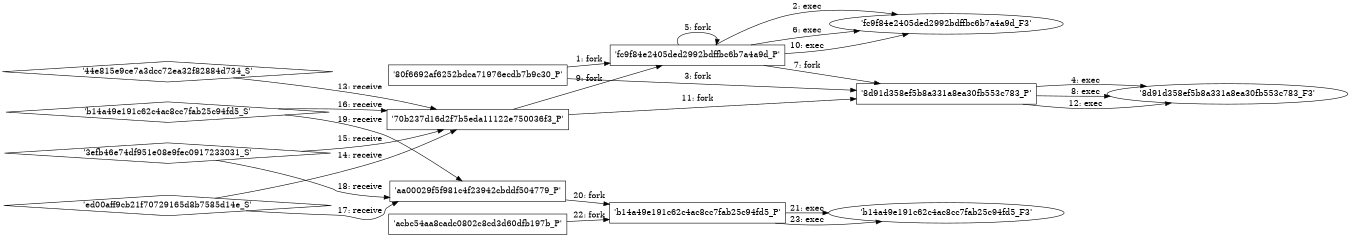 digraph "D:\Learning\Paper\apt\基于CTI的攻击预警\Dataset\攻击图\ASGfromALLCTI\Applied Yara training - Q&A.dot" {
rankdir="LR"
size="9"
fixedsize="false"
splines="true"
nodesep=0.3
ranksep=0
fontsize=10
overlap="scalexy"
engine= "neato"
	"'80f6692af6252bdca71976ecdb7b9c30_P'" [node_type=Process shape=box]
	"'fc9f84e2405ded2992bdffbc6b7a4a9d_P'" [node_type=Process shape=box]
	"'80f6692af6252bdca71976ecdb7b9c30_P'" -> "'fc9f84e2405ded2992bdffbc6b7a4a9d_P'" [label="1: fork"]
	"'fc9f84e2405ded2992bdffbc6b7a4a9d_P'" [node_type=Process shape=box]
	"'fc9f84e2405ded2992bdffbc6b7a4a9d_F3'" [node_type=File shape=ellipse]
	"'fc9f84e2405ded2992bdffbc6b7a4a9d_P'" -> "'fc9f84e2405ded2992bdffbc6b7a4a9d_F3'" [label="2: exec"]
	"'80f6692af6252bdca71976ecdb7b9c30_P'" [node_type=Process shape=box]
	"'8d91d358ef5b8a331a8ea30fb553c783_P'" [node_type=Process shape=box]
	"'80f6692af6252bdca71976ecdb7b9c30_P'" -> "'8d91d358ef5b8a331a8ea30fb553c783_P'" [label="3: fork"]
	"'8d91d358ef5b8a331a8ea30fb553c783_P'" [node_type=Process shape=box]
	"'8d91d358ef5b8a331a8ea30fb553c783_F3'" [node_type=File shape=ellipse]
	"'8d91d358ef5b8a331a8ea30fb553c783_P'" -> "'8d91d358ef5b8a331a8ea30fb553c783_F3'" [label="4: exec"]
	"'fc9f84e2405ded2992bdffbc6b7a4a9d_P'" [node_type=Process shape=box]
	"'fc9f84e2405ded2992bdffbc6b7a4a9d_P'" [node_type=Process shape=box]
	"'fc9f84e2405ded2992bdffbc6b7a4a9d_P'" -> "'fc9f84e2405ded2992bdffbc6b7a4a9d_P'" [label="5: fork"]
	"'fc9f84e2405ded2992bdffbc6b7a4a9d_P'" [node_type=Process shape=box]
	"'fc9f84e2405ded2992bdffbc6b7a4a9d_F3'" [node_type=File shape=ellipse]
	"'fc9f84e2405ded2992bdffbc6b7a4a9d_P'" -> "'fc9f84e2405ded2992bdffbc6b7a4a9d_F3'" [label="6: exec"]
	"'fc9f84e2405ded2992bdffbc6b7a4a9d_P'" [node_type=Process shape=box]
	"'8d91d358ef5b8a331a8ea30fb553c783_P'" [node_type=Process shape=box]
	"'fc9f84e2405ded2992bdffbc6b7a4a9d_P'" -> "'8d91d358ef5b8a331a8ea30fb553c783_P'" [label="7: fork"]
	"'8d91d358ef5b8a331a8ea30fb553c783_P'" [node_type=Process shape=box]
	"'8d91d358ef5b8a331a8ea30fb553c783_F3'" [node_type=File shape=ellipse]
	"'8d91d358ef5b8a331a8ea30fb553c783_P'" -> "'8d91d358ef5b8a331a8ea30fb553c783_F3'" [label="8: exec"]
	"'70b237d16d2f7b5eda11122e750036f3_P'" [node_type=Process shape=box]
	"'fc9f84e2405ded2992bdffbc6b7a4a9d_P'" [node_type=Process shape=box]
	"'70b237d16d2f7b5eda11122e750036f3_P'" -> "'fc9f84e2405ded2992bdffbc6b7a4a9d_P'" [label="9: fork"]
	"'fc9f84e2405ded2992bdffbc6b7a4a9d_P'" [node_type=Process shape=box]
	"'fc9f84e2405ded2992bdffbc6b7a4a9d_F3'" [node_type=File shape=ellipse]
	"'fc9f84e2405ded2992bdffbc6b7a4a9d_P'" -> "'fc9f84e2405ded2992bdffbc6b7a4a9d_F3'" [label="10: exec"]
	"'70b237d16d2f7b5eda11122e750036f3_P'" [node_type=Process shape=box]
	"'8d91d358ef5b8a331a8ea30fb553c783_P'" [node_type=Process shape=box]
	"'70b237d16d2f7b5eda11122e750036f3_P'" -> "'8d91d358ef5b8a331a8ea30fb553c783_P'" [label="11: fork"]
	"'8d91d358ef5b8a331a8ea30fb553c783_P'" [node_type=Process shape=box]
	"'8d91d358ef5b8a331a8ea30fb553c783_F3'" [node_type=File shape=ellipse]
	"'8d91d358ef5b8a331a8ea30fb553c783_P'" -> "'8d91d358ef5b8a331a8ea30fb553c783_F3'" [label="12: exec"]
	"'70b237d16d2f7b5eda11122e750036f3_P'" [node_type=Process shape=box]
	"'44e815e9ce7a3dcc72ea32f82884d734_S'" [node_type=Socket shape=diamond]
	"'44e815e9ce7a3dcc72ea32f82884d734_S'" -> "'70b237d16d2f7b5eda11122e750036f3_P'" [label="13: receive"]
	"'70b237d16d2f7b5eda11122e750036f3_P'" [node_type=Process shape=box]
	"'ed00aff9cb21f70729165d8b7585d14e_S'" [node_type=Socket shape=diamond]
	"'ed00aff9cb21f70729165d8b7585d14e_S'" -> "'70b237d16d2f7b5eda11122e750036f3_P'" [label="14: receive"]
	"'70b237d16d2f7b5eda11122e750036f3_P'" [node_type=Process shape=box]
	"'3efb46e74df951e08e9fec0917233031_S'" [node_type=Socket shape=diamond]
	"'3efb46e74df951e08e9fec0917233031_S'" -> "'70b237d16d2f7b5eda11122e750036f3_P'" [label="15: receive"]
	"'70b237d16d2f7b5eda11122e750036f3_P'" [node_type=Process shape=box]
	"'b14a49e191c62c4ac8cc7fab25c94fd5_S'" [node_type=Socket shape=diamond]
	"'b14a49e191c62c4ac8cc7fab25c94fd5_S'" -> "'70b237d16d2f7b5eda11122e750036f3_P'" [label="16: receive"]
	"'aa00029f5f981c4f23942cbddf504779_P'" [node_type=Process shape=box]
	"'ed00aff9cb21f70729165d8b7585d14e_S'" [node_type=Socket shape=diamond]
	"'ed00aff9cb21f70729165d8b7585d14e_S'" -> "'aa00029f5f981c4f23942cbddf504779_P'" [label="17: receive"]
	"'aa00029f5f981c4f23942cbddf504779_P'" [node_type=Process shape=box]
	"'3efb46e74df951e08e9fec0917233031_S'" [node_type=Socket shape=diamond]
	"'3efb46e74df951e08e9fec0917233031_S'" -> "'aa00029f5f981c4f23942cbddf504779_P'" [label="18: receive"]
	"'aa00029f5f981c4f23942cbddf504779_P'" [node_type=Process shape=box]
	"'b14a49e191c62c4ac8cc7fab25c94fd5_S'" [node_type=Socket shape=diamond]
	"'b14a49e191c62c4ac8cc7fab25c94fd5_S'" -> "'aa00029f5f981c4f23942cbddf504779_P'" [label="19: receive"]
	"'aa00029f5f981c4f23942cbddf504779_P'" [node_type=Process shape=box]
	"'b14a49e191c62c4ac8cc7fab25c94fd5_P'" [node_type=Process shape=box]
	"'aa00029f5f981c4f23942cbddf504779_P'" -> "'b14a49e191c62c4ac8cc7fab25c94fd5_P'" [label="20: fork"]
	"'b14a49e191c62c4ac8cc7fab25c94fd5_P'" [node_type=Process shape=box]
	"'b14a49e191c62c4ac8cc7fab25c94fd5_F3'" [node_type=File shape=ellipse]
	"'b14a49e191c62c4ac8cc7fab25c94fd5_P'" -> "'b14a49e191c62c4ac8cc7fab25c94fd5_F3'" [label="21: exec"]
	"'acbc54aa8cadc0802c8cd3d60dfb197b_P'" [node_type=Process shape=box]
	"'b14a49e191c62c4ac8cc7fab25c94fd5_P'" [node_type=Process shape=box]
	"'acbc54aa8cadc0802c8cd3d60dfb197b_P'" -> "'b14a49e191c62c4ac8cc7fab25c94fd5_P'" [label="22: fork"]
	"'b14a49e191c62c4ac8cc7fab25c94fd5_P'" [node_type=Process shape=box]
	"'b14a49e191c62c4ac8cc7fab25c94fd5_F3'" [node_type=File shape=ellipse]
	"'b14a49e191c62c4ac8cc7fab25c94fd5_P'" -> "'b14a49e191c62c4ac8cc7fab25c94fd5_F3'" [label="23: exec"]
}
